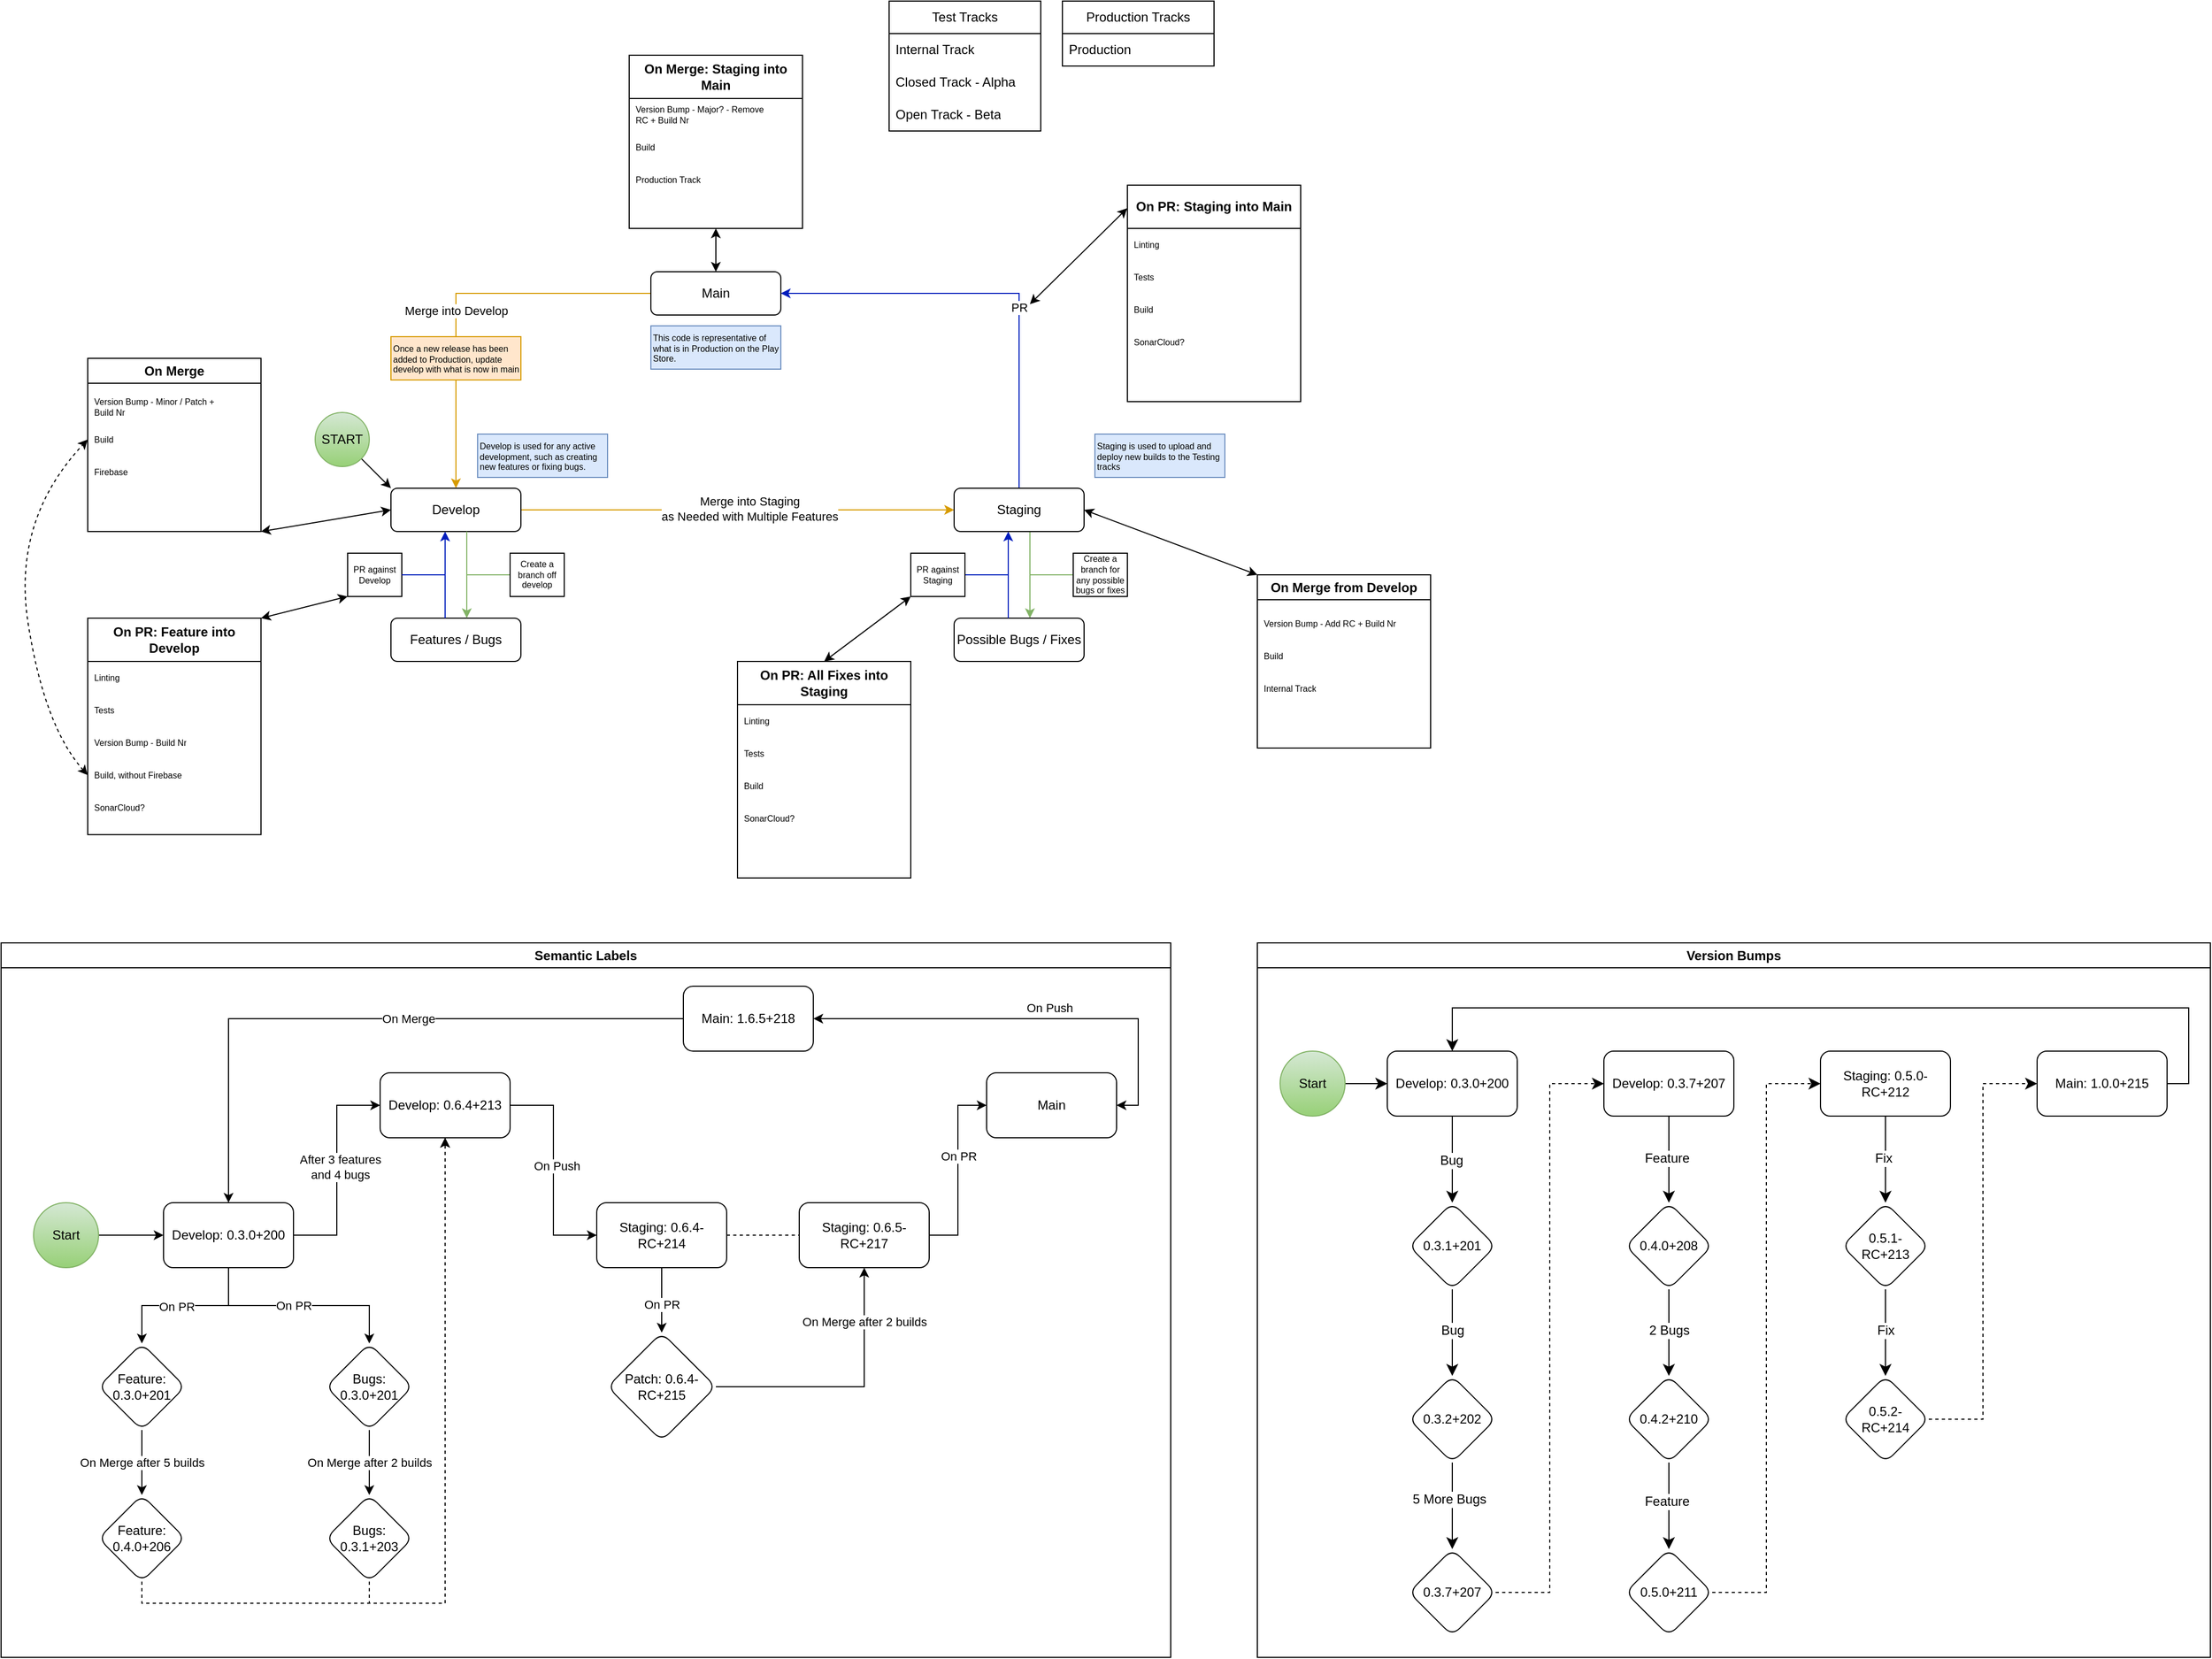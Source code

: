 <mxfile version="26.1.1">
  <diagram id="prtHgNgQTEPvFCAcTncT" name="Page-1">
    <mxGraphModel dx="2607" dy="2664" grid="1" gridSize="10" guides="1" tooltips="1" connect="1" arrows="1" fold="1" page="1" pageScale="1" pageWidth="827" pageHeight="1169" math="0" shadow="0">
      <root>
        <mxCell id="0" />
        <mxCell id="1" parent="0" />
        <mxCell id="EsK8FO15ryKcE3pmCF22-37" style="edgeStyle=orthogonalEdgeStyle;rounded=0;orthogonalLoop=1;jettySize=auto;html=1;entryX=0;entryY=0.5;entryDx=0;entryDy=0;fillColor=#ffe6cc;strokeColor=#d79b00;exitX=1;exitY=0.5;exitDx=0;exitDy=0;" parent="1" source="EsK8FO15ryKcE3pmCF22-21" target="EsK8FO15ryKcE3pmCF22-24" edge="1">
          <mxGeometry relative="1" as="geometry">
            <mxPoint x="510" y="410" as="sourcePoint" />
          </mxGeometry>
        </mxCell>
        <mxCell id="EsK8FO15ryKcE3pmCF22-66" value="Merge into Staging&lt;div&gt;as Needed with Multiple Features&lt;/div&gt;" style="edgeLabel;html=1;align=center;verticalAlign=middle;resizable=0;points=[];" parent="EsK8FO15ryKcE3pmCF22-37" vertex="1" connectable="0">
          <mxGeometry x="0.056" y="1" relative="1" as="geometry">
            <mxPoint as="offset" />
          </mxGeometry>
        </mxCell>
        <mxCell id="EsK8FO15ryKcE3pmCF22-41" style="edgeStyle=orthogonalEdgeStyle;rounded=0;orthogonalLoop=1;jettySize=auto;html=1;fillColor=#0050ef;strokeColor=#001DBC;entryX=1;entryY=0.5;entryDx=0;entryDy=0;exitX=0.5;exitY=0;exitDx=0;exitDy=0;" parent="1" source="EsK8FO15ryKcE3pmCF22-24" target="EsK8FO15ryKcE3pmCF22-38" edge="1">
          <mxGeometry relative="1" as="geometry">
            <mxPoint x="700" y="220" as="targetPoint" />
            <mxPoint x="610" y="570" as="sourcePoint" />
          </mxGeometry>
        </mxCell>
        <mxCell id="EsK8FO15ryKcE3pmCF22-67" value="PR" style="edgeLabel;html=1;align=center;verticalAlign=middle;resizable=0;points=[];" parent="EsK8FO15ryKcE3pmCF22-41" vertex="1" connectable="0">
          <mxGeometry x="-0.208" y="1" relative="1" as="geometry">
            <mxPoint x="1" y="-9" as="offset" />
          </mxGeometry>
        </mxCell>
        <mxCell id="EsK8FO15ryKcE3pmCF22-42" style="edgeStyle=orthogonalEdgeStyle;rounded=0;orthogonalLoop=1;jettySize=auto;html=1;entryX=0.5;entryY=0;entryDx=0;entryDy=0;fillColor=#ffe6cc;strokeColor=#d79b00;exitX=0;exitY=0.5;exitDx=0;exitDy=0;" parent="1" source="EsK8FO15ryKcE3pmCF22-38" target="EsK8FO15ryKcE3pmCF22-21" edge="1">
          <mxGeometry relative="1" as="geometry">
            <mxPoint x="420" y="220" as="targetPoint" />
            <Array as="points">
              <mxPoint x="420" y="220" />
            </Array>
            <mxPoint x="550" y="230" as="sourcePoint" />
          </mxGeometry>
        </mxCell>
        <mxCell id="EsK8FO15ryKcE3pmCF22-68" value="Merge into Develop" style="edgeLabel;html=1;align=center;verticalAlign=middle;resizable=0;points=[];" parent="EsK8FO15ryKcE3pmCF22-42" vertex="1" connectable="0">
          <mxGeometry x="0.276" y="-2" relative="1" as="geometry">
            <mxPoint x="2" y="-34" as="offset" />
          </mxGeometry>
        </mxCell>
        <object label="Once a new release has been added to Production, update develop with what is now in main" id="EsK8FO15ryKcE3pmCF22-72">
          <mxCell style="text;html=1;align=left;verticalAlign=top;whiteSpace=wrap;rounded=0;fillColor=#ffe6cc;strokeColor=#d79b00;fontSize=8;metaEdit=1;" parent="1" vertex="1">
            <mxGeometry x="360" y="260" width="120" height="40" as="geometry" />
          </mxCell>
        </object>
        <mxCell id="EsK8FO15ryKcE3pmCF22-73" value="Staging is used to upload and deploy new builds to the Testing tracks" style="text;html=1;align=left;verticalAlign=top;whiteSpace=wrap;rounded=0;fontSize=8;fillColor=#dae8fc;strokeColor=#6c8ebf;" parent="1" vertex="1">
          <mxGeometry x="1010" y="350" width="120" height="40" as="geometry" />
        </mxCell>
        <object label="Develop is used for any active development, such as creating new features or fixing bugs." id="EsK8FO15ryKcE3pmCF22-74">
          <mxCell style="text;html=1;align=left;verticalAlign=top;whiteSpace=wrap;rounded=0;fillColor=#dae8fc;strokeColor=#6c8ebf;fontSize=8;metaEdit=1;" parent="1" vertex="1">
            <mxGeometry x="440" y="350" width="120" height="40" as="geometry" />
          </mxCell>
        </object>
        <mxCell id="JWAQEmHxJwl-mEr6tWKa-1" value="On Merge: Staging into Main" style="swimlane;whiteSpace=wrap;html=1;startSize=40;" parent="1" vertex="1">
          <mxGeometry x="580" width="160" height="160" as="geometry" />
        </mxCell>
        <mxCell id="QbTUfAHfLigSghjIeHCX-56" value="Build" style="text;strokeColor=none;fillColor=none;align=left;verticalAlign=middle;spacingLeft=4;spacingRight=4;overflow=hidden;points=[[0,0.5],[1,0.5]];portConstraint=eastwest;rotatable=0;whiteSpace=wrap;html=1;fontSize=8;" vertex="1" parent="JWAQEmHxJwl-mEr6tWKa-1">
          <mxGeometry y="70" width="140" height="30" as="geometry" />
        </mxCell>
        <mxCell id="QbTUfAHfLigSghjIeHCX-57" value="Production Track" style="text;strokeColor=none;fillColor=none;align=left;verticalAlign=middle;spacingLeft=4;spacingRight=4;overflow=hidden;points=[[0,0.5],[1,0.5]];portConstraint=eastwest;rotatable=0;whiteSpace=wrap;html=1;fontSize=8;" vertex="1" parent="JWAQEmHxJwl-mEr6tWKa-1">
          <mxGeometry y="100" width="140" height="30" as="geometry" />
        </mxCell>
        <mxCell id="QbTUfAHfLigSghjIeHCX-58" value="Version Bump - Major? - Remove RC + Build Nr" style="text;strokeColor=none;fillColor=none;align=left;verticalAlign=middle;spacingLeft=4;spacingRight=4;overflow=hidden;points=[[0,0.5],[1,0.5]];portConstraint=eastwest;rotatable=0;whiteSpace=wrap;html=1;fontSize=8;" vertex="1" parent="JWAQEmHxJwl-mEr6tWKa-1">
          <mxGeometry y="40" width="140" height="30" as="geometry" />
        </mxCell>
        <mxCell id="JWAQEmHxJwl-mEr6tWKa-2" value="" style="endArrow=classic;startArrow=classic;html=1;rounded=0;entryX=0.5;entryY=1;entryDx=0;entryDy=0;exitX=0.5;exitY=0;exitDx=0;exitDy=0;" parent="1" source="EsK8FO15ryKcE3pmCF22-38" target="JWAQEmHxJwl-mEr6tWKa-1" edge="1">
          <mxGeometry width="50" height="50" relative="1" as="geometry">
            <mxPoint x="830" y="245" as="sourcePoint" />
            <mxPoint x="880" y="195" as="targetPoint" />
          </mxGeometry>
        </mxCell>
        <mxCell id="JWAQEmHxJwl-mEr6tWKa-3" value="On PR: Feature into Develop" style="swimlane;whiteSpace=wrap;html=1;startSize=40;" parent="1" vertex="1">
          <mxGeometry x="80" y="520" width="160" height="200" as="geometry">
            <mxRectangle x="-90" y="480" width="190" height="30" as="alternateBounds" />
          </mxGeometry>
        </mxCell>
        <mxCell id="JWAQEmHxJwl-mEr6tWKa-21" value="Linting" style="text;strokeColor=none;fillColor=none;align=left;verticalAlign=middle;spacingLeft=4;spacingRight=4;overflow=hidden;points=[[0,0.5],[1,0.5]];portConstraint=eastwest;rotatable=0;whiteSpace=wrap;html=1;fontSize=8;" parent="JWAQEmHxJwl-mEr6tWKa-3" vertex="1">
          <mxGeometry y="40" width="140" height="30" as="geometry" />
        </mxCell>
        <mxCell id="JWAQEmHxJwl-mEr6tWKa-22" value="Tests" style="text;strokeColor=none;fillColor=none;align=left;verticalAlign=middle;spacingLeft=4;spacingRight=4;overflow=hidden;points=[[0,0.5],[1,0.5]];portConstraint=eastwest;rotatable=0;whiteSpace=wrap;html=1;fontSize=8;" parent="JWAQEmHxJwl-mEr6tWKa-3" vertex="1">
          <mxGeometry y="70" width="140" height="30" as="geometry" />
        </mxCell>
        <mxCell id="JWAQEmHxJwl-mEr6tWKa-23" value="Build, without Firebase" style="text;strokeColor=none;fillColor=none;align=left;verticalAlign=middle;spacingLeft=4;spacingRight=4;overflow=hidden;points=[[0,0.5],[1,0.5]];portConstraint=eastwest;rotatable=0;whiteSpace=wrap;html=1;fontSize=8;" parent="JWAQEmHxJwl-mEr6tWKa-3" vertex="1">
          <mxGeometry y="130" width="140" height="30" as="geometry" />
        </mxCell>
        <mxCell id="JWAQEmHxJwl-mEr6tWKa-24" value="SonarCloud?" style="text;strokeColor=none;fillColor=none;align=left;verticalAlign=middle;spacingLeft=4;spacingRight=4;overflow=hidden;points=[[0,0.5],[1,0.5]];portConstraint=eastwest;rotatable=0;whiteSpace=wrap;html=1;fontSize=8;" parent="JWAQEmHxJwl-mEr6tWKa-3" vertex="1">
          <mxGeometry y="160" width="140" height="30" as="geometry" />
        </mxCell>
        <mxCell id="JWAQEmHxJwl-mEr6tWKa-83" value="Version Bump - Build Nr" style="text;strokeColor=none;fillColor=none;align=left;verticalAlign=middle;spacingLeft=4;spacingRight=4;overflow=hidden;points=[[0,0.5],[1,0.5]];portConstraint=eastwest;rotatable=0;whiteSpace=wrap;html=1;fontSize=8;" parent="JWAQEmHxJwl-mEr6tWKa-3" vertex="1">
          <mxGeometry y="100" width="140" height="30" as="geometry" />
        </mxCell>
        <mxCell id="JWAQEmHxJwl-mEr6tWKa-5" value="" style="endArrow=classic;startArrow=classic;html=1;rounded=0;entryX=0;entryY=1;entryDx=0;entryDy=0;exitX=1;exitY=0;exitDx=0;exitDy=0;" parent="1" source="JWAQEmHxJwl-mEr6tWKa-3" target="EsK8FO15ryKcE3pmCF22-60" edge="1">
          <mxGeometry width="50" height="50" relative="1" as="geometry">
            <mxPoint x="300" y="540" as="sourcePoint" />
            <mxPoint x="300" y="530" as="targetPoint" />
          </mxGeometry>
        </mxCell>
        <mxCell id="JWAQEmHxJwl-mEr6tWKa-6" value="On PR: All Fixes into Staging" style="swimlane;whiteSpace=wrap;html=1;startSize=40;" parent="1" vertex="1">
          <mxGeometry x="680" y="560" width="160" height="200" as="geometry" />
        </mxCell>
        <mxCell id="JWAQEmHxJwl-mEr6tWKa-36" value="Linting" style="text;strokeColor=none;fillColor=none;align=left;verticalAlign=middle;spacingLeft=4;spacingRight=4;overflow=hidden;points=[[0,0.5],[1,0.5]];portConstraint=eastwest;rotatable=0;whiteSpace=wrap;html=1;fontSize=8;" parent="JWAQEmHxJwl-mEr6tWKa-6" vertex="1">
          <mxGeometry y="40" width="140" height="30" as="geometry" />
        </mxCell>
        <mxCell id="JWAQEmHxJwl-mEr6tWKa-37" value="Tests" style="text;strokeColor=none;fillColor=none;align=left;verticalAlign=middle;spacingLeft=4;spacingRight=4;overflow=hidden;points=[[0,0.5],[1,0.5]];portConstraint=eastwest;rotatable=0;whiteSpace=wrap;html=1;fontSize=8;" parent="JWAQEmHxJwl-mEr6tWKa-6" vertex="1">
          <mxGeometry y="70" width="140" height="30" as="geometry" />
        </mxCell>
        <mxCell id="JWAQEmHxJwl-mEr6tWKa-38" value="Build" style="text;strokeColor=none;fillColor=none;align=left;verticalAlign=middle;spacingLeft=4;spacingRight=4;overflow=hidden;points=[[0,0.5],[1,0.5]];portConstraint=eastwest;rotatable=0;whiteSpace=wrap;html=1;fontSize=8;" parent="JWAQEmHxJwl-mEr6tWKa-6" vertex="1">
          <mxGeometry y="100" width="140" height="30" as="geometry" />
        </mxCell>
        <mxCell id="JWAQEmHxJwl-mEr6tWKa-39" value="SonarCloud?" style="text;strokeColor=none;fillColor=none;align=left;verticalAlign=middle;spacingLeft=4;spacingRight=4;overflow=hidden;points=[[0,0.5],[1,0.5]];portConstraint=eastwest;rotatable=0;whiteSpace=wrap;html=1;fontSize=8;" parent="JWAQEmHxJwl-mEr6tWKa-6" vertex="1">
          <mxGeometry y="130" width="140" height="30" as="geometry" />
        </mxCell>
        <mxCell id="JWAQEmHxJwl-mEr6tWKa-7" value="" style="endArrow=classic;startArrow=classic;html=1;rounded=0;exitX=0.5;exitY=0;exitDx=0;exitDy=0;entryX=0;entryY=1;entryDx=0;entryDy=0;" parent="1" source="JWAQEmHxJwl-mEr6tWKa-6" target="EsK8FO15ryKcE3pmCF22-62" edge="1">
          <mxGeometry width="50" height="50" relative="1" as="geometry">
            <mxPoint x="760" y="530" as="sourcePoint" />
            <mxPoint x="790" y="520" as="targetPoint" />
          </mxGeometry>
        </mxCell>
        <mxCell id="JWAQEmHxJwl-mEr6tWKa-15" value="On Merge" style="swimlane;whiteSpace=wrap;html=1;" parent="1" vertex="1">
          <mxGeometry x="80" y="280" width="160" height="160" as="geometry" />
        </mxCell>
        <mxCell id="JWAQEmHxJwl-mEr6tWKa-27" value="Build" style="text;strokeColor=none;fillColor=none;align=left;verticalAlign=middle;spacingLeft=4;spacingRight=4;overflow=hidden;points=[[0,0.5],[1,0.5]];portConstraint=eastwest;rotatable=0;whiteSpace=wrap;html=1;fontSize=8;" parent="JWAQEmHxJwl-mEr6tWKa-15" vertex="1">
          <mxGeometry y="60" width="140" height="30" as="geometry" />
        </mxCell>
        <mxCell id="JWAQEmHxJwl-mEr6tWKa-28" value="Firebase" style="text;strokeColor=none;fillColor=none;align=left;verticalAlign=middle;spacingLeft=4;spacingRight=4;overflow=hidden;points=[[0,0.5],[1,0.5]];portConstraint=eastwest;rotatable=0;whiteSpace=wrap;html=1;fontSize=8;" parent="JWAQEmHxJwl-mEr6tWKa-15" vertex="1">
          <mxGeometry y="90" width="140" height="30" as="geometry" />
        </mxCell>
        <mxCell id="JWAQEmHxJwl-mEr6tWKa-84" value="Version Bump - Minor / Patch + Build Nr" style="text;strokeColor=none;fillColor=none;align=left;verticalAlign=middle;spacingLeft=4;spacingRight=4;overflow=hidden;points=[[0,0.5],[1,0.5]];portConstraint=eastwest;rotatable=0;whiteSpace=wrap;html=1;fontSize=8;" parent="JWAQEmHxJwl-mEr6tWKa-15" vertex="1">
          <mxGeometry y="30" width="140" height="30" as="geometry" />
        </mxCell>
        <mxCell id="JWAQEmHxJwl-mEr6tWKa-16" value="" style="endArrow=classic;startArrow=classic;html=1;rounded=0;entryX=1;entryY=1;entryDx=0;entryDy=0;exitX=0;exitY=0.5;exitDx=0;exitDy=0;" parent="1" source="EsK8FO15ryKcE3pmCF22-21" target="JWAQEmHxJwl-mEr6tWKa-15" edge="1">
          <mxGeometry width="50" height="50" relative="1" as="geometry">
            <mxPoint x="100" y="440" as="sourcePoint" />
            <mxPoint x="360" y="435" as="targetPoint" />
          </mxGeometry>
        </mxCell>
        <mxCell id="JWAQEmHxJwl-mEr6tWKa-30" value="" style="rounded=0;orthogonalLoop=1;jettySize=auto;html=1;entryX=0;entryY=0;entryDx=0;entryDy=0;exitX=1;exitY=1;exitDx=0;exitDy=0;" parent="1" source="JWAQEmHxJwl-mEr6tWKa-29" target="EsK8FO15ryKcE3pmCF22-21" edge="1">
          <mxGeometry relative="1" as="geometry" />
        </mxCell>
        <mxCell id="JWAQEmHxJwl-mEr6tWKa-29" value="START" style="ellipse;whiteSpace=wrap;html=1;aspect=fixed;fillColor=#d5e8d4;strokeColor=#82b366;gradientColor=#97d077;" parent="1" vertex="1">
          <mxGeometry x="290" y="330" width="50" height="50" as="geometry" />
        </mxCell>
        <mxCell id="JWAQEmHxJwl-mEr6tWKa-32" value="" style="group" parent="1" vertex="1" connectable="0">
          <mxGeometry x="600" y="200" width="120" height="90" as="geometry" />
        </mxCell>
        <mxCell id="EsK8FO15ryKcE3pmCF22-38" value="Main" style="rounded=1;whiteSpace=wrap;html=1;" parent="JWAQEmHxJwl-mEr6tWKa-32" vertex="1">
          <mxGeometry width="120" height="40" as="geometry" />
        </mxCell>
        <mxCell id="EsK8FO15ryKcE3pmCF22-70" value="This code is representative of what is in Production on the Play Store." style="text;html=1;align=left;verticalAlign=top;whiteSpace=wrap;rounded=0;fontSize=8;fillColor=#dae8fc;strokeColor=#6c8ebf;" parent="JWAQEmHxJwl-mEr6tWKa-32" vertex="1">
          <mxGeometry y="50" width="120" height="40" as="geometry" />
        </mxCell>
        <mxCell id="JWAQEmHxJwl-mEr6tWKa-33" value="" style="group" parent="1" vertex="1" connectable="0">
          <mxGeometry x="840" y="400" width="200" height="160" as="geometry" />
        </mxCell>
        <mxCell id="EsK8FO15ryKcE3pmCF22-48" style="edgeStyle=orthogonalEdgeStyle;rounded=0;orthogonalLoop=1;jettySize=auto;html=1;entryX=0.5;entryY=0;entryDx=0;entryDy=0;fillColor=#d5e8d4;strokeColor=#82b366;" parent="JWAQEmHxJwl-mEr6tWKa-33" edge="1">
          <mxGeometry relative="1" as="geometry">
            <mxPoint x="110" y="40" as="sourcePoint" />
            <mxPoint x="110" y="120" as="targetPoint" />
          </mxGeometry>
        </mxCell>
        <mxCell id="EsK8FO15ryKcE3pmCF22-64" style="edgeStyle=orthogonalEdgeStyle;rounded=0;orthogonalLoop=1;jettySize=auto;html=1;entryX=0;entryY=0.5;entryDx=0;entryDy=0;endArrow=none;startFill=0;fillColor=#d5e8d4;strokeColor=#82b366;" parent="JWAQEmHxJwl-mEr6tWKa-33" source="EsK8FO15ryKcE3pmCF22-24" target="EsK8FO15ryKcE3pmCF22-63" edge="1">
          <mxGeometry relative="1" as="geometry">
            <Array as="points">
              <mxPoint x="110" y="80" />
            </Array>
          </mxGeometry>
        </mxCell>
        <mxCell id="EsK8FO15ryKcE3pmCF22-24" value="Staging" style="rounded=1;whiteSpace=wrap;html=1;collapsible=0;" parent="JWAQEmHxJwl-mEr6tWKa-33" vertex="1">
          <mxGeometry x="40" width="120" height="40" as="geometry">
            <mxRectangle x="560" y="320" width="80" height="30" as="alternateBounds" />
          </mxGeometry>
        </mxCell>
        <mxCell id="EsK8FO15ryKcE3pmCF22-65" style="edgeStyle=orthogonalEdgeStyle;rounded=0;orthogonalLoop=1;jettySize=auto;html=1;entryX=1;entryY=0.5;entryDx=0;entryDy=0;endArrow=none;startFill=0;fillColor=#0050ef;strokeColor=#001DBC;" parent="JWAQEmHxJwl-mEr6tWKa-33" source="EsK8FO15ryKcE3pmCF22-45" target="EsK8FO15ryKcE3pmCF22-62" edge="1">
          <mxGeometry relative="1" as="geometry">
            <Array as="points">
              <mxPoint x="90" y="80" />
            </Array>
          </mxGeometry>
        </mxCell>
        <mxCell id="EsK8FO15ryKcE3pmCF22-45" value="Possible Bugs / Fixes" style="rounded=1;whiteSpace=wrap;html=1;" parent="JWAQEmHxJwl-mEr6tWKa-33" vertex="1">
          <mxGeometry x="40" y="120" width="120" height="40" as="geometry" />
        </mxCell>
        <mxCell id="EsK8FO15ryKcE3pmCF22-49" style="edgeStyle=orthogonalEdgeStyle;rounded=0;orthogonalLoop=1;jettySize=auto;html=1;fillColor=#0050ef;strokeColor=#001DBC;" parent="JWAQEmHxJwl-mEr6tWKa-33" source="EsK8FO15ryKcE3pmCF22-45" edge="1">
          <mxGeometry relative="1" as="geometry">
            <mxPoint x="90" y="40" as="targetPoint" />
            <Array as="points">
              <mxPoint x="90" y="40" />
            </Array>
          </mxGeometry>
        </mxCell>
        <mxCell id="EsK8FO15ryKcE3pmCF22-62" value="PR against Staging" style="rounded=0;whiteSpace=wrap;html=1;fontSize=8;" parent="JWAQEmHxJwl-mEr6tWKa-33" vertex="1">
          <mxGeometry y="60" width="50" height="40" as="geometry" />
        </mxCell>
        <mxCell id="EsK8FO15ryKcE3pmCF22-63" value="Create a branch for any possible bugs or fixes" style="rounded=0;whiteSpace=wrap;html=1;fontSize=8;" parent="JWAQEmHxJwl-mEr6tWKa-33" vertex="1">
          <mxGeometry x="150" y="60" width="50" height="40" as="geometry" />
        </mxCell>
        <mxCell id="JWAQEmHxJwl-mEr6tWKa-34" value="" style="group" parent="1" vertex="1" connectable="0">
          <mxGeometry x="320" y="400" width="200" height="160" as="geometry" />
        </mxCell>
        <mxCell id="EsK8FO15ryKcE3pmCF22-21" value="Develop" style="rounded=1;whiteSpace=wrap;html=1;" parent="JWAQEmHxJwl-mEr6tWKa-34" vertex="1">
          <mxGeometry x="40" width="120" height="40" as="geometry" />
        </mxCell>
        <mxCell id="EsK8FO15ryKcE3pmCF22-22" value="Features / Bugs" style="rounded=1;whiteSpace=wrap;html=1;" parent="JWAQEmHxJwl-mEr6tWKa-34" vertex="1">
          <mxGeometry x="40" y="120" width="120" height="40" as="geometry" />
        </mxCell>
        <mxCell id="EsK8FO15ryKcE3pmCF22-26" value="" style="endArrow=classic;html=1;rounded=0;entryX=0.25;entryY=0;entryDx=0;entryDy=0;fillColor=#d5e8d4;strokeColor=#82b366;" parent="JWAQEmHxJwl-mEr6tWKa-34" edge="1">
          <mxGeometry width="50" height="50" relative="1" as="geometry">
            <mxPoint x="110" y="40" as="sourcePoint" />
            <mxPoint x="110" y="120" as="targetPoint" />
          </mxGeometry>
        </mxCell>
        <mxCell id="EsK8FO15ryKcE3pmCF22-27" value="" style="endArrow=classic;html=1;rounded=0;entryX=0.75;entryY=1;entryDx=0;entryDy=0;fillColor=#0050ef;strokeColor=#001DBC;" parent="JWAQEmHxJwl-mEr6tWKa-34" edge="1">
          <mxGeometry width="50" height="50" relative="1" as="geometry">
            <mxPoint x="90" y="120" as="sourcePoint" />
            <mxPoint x="90" y="40" as="targetPoint" />
          </mxGeometry>
        </mxCell>
        <mxCell id="EsK8FO15ryKcE3pmCF22-57" style="edgeStyle=orthogonalEdgeStyle;rounded=0;orthogonalLoop=1;jettySize=auto;html=1;entryX=0;entryY=0.5;entryDx=0;entryDy=0;entryPerimeter=0;endArrow=none;startFill=0;fillColor=#d5e8d4;strokeColor=#82b366;" parent="JWAQEmHxJwl-mEr6tWKa-34" source="EsK8FO15ryKcE3pmCF22-21" edge="1">
          <mxGeometry relative="1" as="geometry">
            <mxPoint x="160" y="80" as="targetPoint" />
            <Array as="points">
              <mxPoint x="110" y="80" />
            </Array>
          </mxGeometry>
        </mxCell>
        <mxCell id="EsK8FO15ryKcE3pmCF22-60" value="PR against Develop" style="rounded=0;whiteSpace=wrap;html=1;fontSize=8;" parent="JWAQEmHxJwl-mEr6tWKa-34" vertex="1">
          <mxGeometry y="60" width="50" height="40" as="geometry" />
        </mxCell>
        <mxCell id="EsK8FO15ryKcE3pmCF22-61" value="Create a branch off develop" style="rounded=0;whiteSpace=wrap;html=1;fontSize=8;" parent="JWAQEmHxJwl-mEr6tWKa-34" vertex="1">
          <mxGeometry x="150" y="60" width="50" height="40" as="geometry" />
        </mxCell>
        <mxCell id="EsK8FO15ryKcE3pmCF22-56" style="edgeStyle=orthogonalEdgeStyle;rounded=0;orthogonalLoop=1;jettySize=auto;html=1;entryDx=0;entryDy=0;endArrow=none;startFill=0;fillColor=#0050ef;strokeColor=#001DBC;" parent="JWAQEmHxJwl-mEr6tWKa-34" source="EsK8FO15ryKcE3pmCF22-22" target="EsK8FO15ryKcE3pmCF22-60" edge="1">
          <mxGeometry relative="1" as="geometry">
            <mxPoint x="40" y="80" as="targetPoint" />
            <Array as="points">
              <mxPoint x="90" y="80" />
              <mxPoint y="80" />
            </Array>
          </mxGeometry>
        </mxCell>
        <mxCell id="JWAQEmHxJwl-mEr6tWKa-43" value="" style="curved=1;endArrow=classic;html=1;rounded=0;exitX=0;exitY=0.5;exitDx=0;exitDy=0;entryX=0;entryY=0.5;entryDx=0;entryDy=0;dashed=1;startArrow=classic;startFill=1;endFill=1;" parent="1" source="JWAQEmHxJwl-mEr6tWKa-23" target="JWAQEmHxJwl-mEr6tWKa-27" edge="1">
          <mxGeometry width="50" height="50" relative="1" as="geometry">
            <mxPoint y="600" as="sourcePoint" />
            <mxPoint x="50" y="550" as="targetPoint" />
            <Array as="points">
              <mxPoint x="40" y="620" />
              <mxPoint x="10" y="430" />
            </Array>
          </mxGeometry>
        </mxCell>
        <mxCell id="JWAQEmHxJwl-mEr6tWKa-52" value="On PR: Staging into Main" style="swimlane;whiteSpace=wrap;html=1;startSize=40;" parent="1" vertex="1">
          <mxGeometry x="1040" y="120" width="160" height="200" as="geometry" />
        </mxCell>
        <mxCell id="JWAQEmHxJwl-mEr6tWKa-53" value="Linting" style="text;strokeColor=none;fillColor=none;align=left;verticalAlign=middle;spacingLeft=4;spacingRight=4;overflow=hidden;points=[[0,0.5],[1,0.5]];portConstraint=eastwest;rotatable=0;whiteSpace=wrap;html=1;fontSize=8;" parent="JWAQEmHxJwl-mEr6tWKa-52" vertex="1">
          <mxGeometry y="40" width="140" height="30" as="geometry" />
        </mxCell>
        <mxCell id="JWAQEmHxJwl-mEr6tWKa-54" value="Tests" style="text;strokeColor=none;fillColor=none;align=left;verticalAlign=middle;spacingLeft=4;spacingRight=4;overflow=hidden;points=[[0,0.5],[1,0.5]];portConstraint=eastwest;rotatable=0;whiteSpace=wrap;html=1;fontSize=8;" parent="JWAQEmHxJwl-mEr6tWKa-52" vertex="1">
          <mxGeometry y="70" width="140" height="30" as="geometry" />
        </mxCell>
        <mxCell id="JWAQEmHxJwl-mEr6tWKa-55" value="Build" style="text;strokeColor=none;fillColor=none;align=left;verticalAlign=middle;spacingLeft=4;spacingRight=4;overflow=hidden;points=[[0,0.5],[1,0.5]];portConstraint=eastwest;rotatable=0;whiteSpace=wrap;html=1;fontSize=8;" parent="JWAQEmHxJwl-mEr6tWKa-52" vertex="1">
          <mxGeometry y="100" width="140" height="30" as="geometry" />
        </mxCell>
        <mxCell id="JWAQEmHxJwl-mEr6tWKa-56" value="SonarCloud?" style="text;strokeColor=none;fillColor=none;align=left;verticalAlign=middle;spacingLeft=4;spacingRight=4;overflow=hidden;points=[[0,0.5],[1,0.5]];portConstraint=eastwest;rotatable=0;whiteSpace=wrap;html=1;fontSize=8;" parent="JWAQEmHxJwl-mEr6tWKa-52" vertex="1">
          <mxGeometry y="130" width="140" height="30" as="geometry" />
        </mxCell>
        <mxCell id="JWAQEmHxJwl-mEr6tWKa-58" value="" style="endArrow=classic;startArrow=classic;html=1;rounded=0;exitX=-0.001;exitY=0.107;exitDx=0;exitDy=0;exitPerimeter=0;" parent="1" source="JWAQEmHxJwl-mEr6tWKa-52" edge="1">
          <mxGeometry width="50" height="50" relative="1" as="geometry">
            <mxPoint x="1060" y="80" as="sourcePoint" />
            <mxPoint x="950" y="230" as="targetPoint" />
          </mxGeometry>
        </mxCell>
        <mxCell id="JWAQEmHxJwl-mEr6tWKa-59" value="On Merge from Develop" style="swimlane;whiteSpace=wrap;html=1;" parent="1" vertex="1">
          <mxGeometry x="1160" y="480" width="160" height="160" as="geometry" />
        </mxCell>
        <mxCell id="JWAQEmHxJwl-mEr6tWKa-60" value="Build" style="text;strokeColor=none;fillColor=none;align=left;verticalAlign=middle;spacingLeft=4;spacingRight=4;overflow=hidden;points=[[0,0.5],[1,0.5]];portConstraint=eastwest;rotatable=0;whiteSpace=wrap;html=1;fontSize=8;" parent="JWAQEmHxJwl-mEr6tWKa-59" vertex="1">
          <mxGeometry y="60" width="140" height="30" as="geometry" />
        </mxCell>
        <mxCell id="JWAQEmHxJwl-mEr6tWKa-61" value="Internal Track" style="text;strokeColor=none;fillColor=none;align=left;verticalAlign=middle;spacingLeft=4;spacingRight=4;overflow=hidden;points=[[0,0.5],[1,0.5]];portConstraint=eastwest;rotatable=0;whiteSpace=wrap;html=1;fontSize=8;" parent="JWAQEmHxJwl-mEr6tWKa-59" vertex="1">
          <mxGeometry y="90" width="140" height="30" as="geometry" />
        </mxCell>
        <mxCell id="JWAQEmHxJwl-mEr6tWKa-63" value="Version Bump - Add RC + Build Nr" style="text;strokeColor=none;fillColor=none;align=left;verticalAlign=middle;spacingLeft=4;spacingRight=4;overflow=hidden;points=[[0,0.5],[1,0.5]];portConstraint=eastwest;rotatable=0;whiteSpace=wrap;html=1;fontSize=8;" parent="JWAQEmHxJwl-mEr6tWKa-59" vertex="1">
          <mxGeometry y="30" width="140" height="30" as="geometry" />
        </mxCell>
        <mxCell id="JWAQEmHxJwl-mEr6tWKa-62" value="" style="endArrow=classic;startArrow=classic;html=1;rounded=0;entryX=0;entryY=0;entryDx=0;entryDy=0;exitX=1;exitY=0.5;exitDx=0;exitDy=0;" parent="1" source="EsK8FO15ryKcE3pmCF22-24" target="JWAQEmHxJwl-mEr6tWKa-59" edge="1">
          <mxGeometry width="50" height="50" relative="1" as="geometry">
            <mxPoint x="1450" y="610" as="sourcePoint" />
            <mxPoint x="1450" y="625" as="targetPoint" />
          </mxGeometry>
        </mxCell>
        <mxCell id="JWAQEmHxJwl-mEr6tWKa-69" value="" style="edgeStyle=orthogonalEdgeStyle;rounded=0;orthogonalLoop=1;jettySize=auto;html=1;exitX=0.5;exitY=1;exitDx=0;exitDy=0;" parent="1" source="JWAQEmHxJwl-mEr6tWKa-65" target="JWAQEmHxJwl-mEr6tWKa-68" edge="1">
          <mxGeometry relative="1" as="geometry" />
        </mxCell>
        <mxCell id="JWAQEmHxJwl-mEr6tWKa-78" value="On PR" style="edgeLabel;html=1;align=center;verticalAlign=middle;resizable=0;points=[];" parent="JWAQEmHxJwl-mEr6tWKa-69" vertex="1" connectable="0">
          <mxGeometry x="0.032" y="-3" relative="1" as="geometry">
            <mxPoint x="-8" y="-3" as="offset" />
          </mxGeometry>
        </mxCell>
        <mxCell id="JWAQEmHxJwl-mEr6tWKa-72" style="edgeStyle=orthogonalEdgeStyle;rounded=0;orthogonalLoop=1;jettySize=auto;html=1;exitX=0.5;exitY=1;exitDx=0;exitDy=0;entryX=0.5;entryY=0;entryDx=0;entryDy=0;" parent="1" source="JWAQEmHxJwl-mEr6tWKa-65" target="JWAQEmHxJwl-mEr6tWKa-75" edge="1">
          <mxGeometry relative="1" as="geometry">
            <mxPoint x="60" y="1120" as="targetPoint" />
            <mxPoint x="130" y="1120" as="sourcePoint" />
          </mxGeometry>
        </mxCell>
        <mxCell id="JWAQEmHxJwl-mEr6tWKa-73" value="On PR" style="edgeLabel;html=1;align=center;verticalAlign=middle;resizable=0;points=[];" parent="JWAQEmHxJwl-mEr6tWKa-72" vertex="1" connectable="0">
          <mxGeometry x="0.109" y="1" relative="1" as="geometry">
            <mxPoint as="offset" />
          </mxGeometry>
        </mxCell>
        <mxCell id="JWAQEmHxJwl-mEr6tWKa-90" style="edgeStyle=orthogonalEdgeStyle;rounded=0;orthogonalLoop=1;jettySize=auto;html=1;entryX=0;entryY=0.5;entryDx=0;entryDy=0;" parent="1" source="JWAQEmHxJwl-mEr6tWKa-65" target="JWAQEmHxJwl-mEr6tWKa-89" edge="1">
          <mxGeometry relative="1" as="geometry" />
        </mxCell>
        <mxCell id="JWAQEmHxJwl-mEr6tWKa-91" value="After 3 features&lt;div&gt;and 4 bugs&lt;/div&gt;" style="edgeLabel;html=1;align=center;verticalAlign=middle;resizable=0;points=[];" parent="JWAQEmHxJwl-mEr6tWKa-90" vertex="1" connectable="0">
          <mxGeometry x="0.033" y="-3" relative="1" as="geometry">
            <mxPoint as="offset" />
          </mxGeometry>
        </mxCell>
        <mxCell id="JWAQEmHxJwl-mEr6tWKa-65" value="Develop: 0.3.0+200" style="rounded=1;whiteSpace=wrap;html=1;" parent="1" vertex="1">
          <mxGeometry x="150" y="1060" width="120" height="60" as="geometry" />
        </mxCell>
        <mxCell id="JWAQEmHxJwl-mEr6tWKa-147" style="edgeStyle=orthogonalEdgeStyle;rounded=0;orthogonalLoop=1;jettySize=auto;html=1;entryX=0.5;entryY=1;entryDx=0;entryDy=0;exitX=0.5;exitY=1;exitDx=0;exitDy=0;dashed=1;" parent="1" source="JWAQEmHxJwl-mEr6tWKa-66" target="JWAQEmHxJwl-mEr6tWKa-89" edge="1">
          <mxGeometry relative="1" as="geometry">
            <mxPoint x="170" y="1430" as="sourcePoint" />
            <mxPoint x="410" y="1060" as="targetPoint" />
          </mxGeometry>
        </mxCell>
        <mxCell id="JWAQEmHxJwl-mEr6tWKa-66" value="Feature: 0.4.0+206" style="rhombus;whiteSpace=wrap;html=1;rounded=1;" parent="1" vertex="1">
          <mxGeometry x="90" y="1330" width="80" height="80" as="geometry" />
        </mxCell>
        <mxCell id="JWAQEmHxJwl-mEr6tWKa-80" style="edgeStyle=orthogonalEdgeStyle;rounded=0;orthogonalLoop=1;jettySize=auto;html=1;entryX=0.5;entryY=0;entryDx=0;entryDy=0;" parent="1" source="JWAQEmHxJwl-mEr6tWKa-68" target="JWAQEmHxJwl-mEr6tWKa-79" edge="1">
          <mxGeometry relative="1" as="geometry" />
        </mxCell>
        <mxCell id="JWAQEmHxJwl-mEr6tWKa-82" value="On Merge after 2 builds" style="edgeLabel;html=1;align=center;verticalAlign=middle;resizable=0;points=[];" parent="JWAQEmHxJwl-mEr6tWKa-80" vertex="1" connectable="0">
          <mxGeometry x="-0.24" y="2" relative="1" as="geometry">
            <mxPoint x="-2" y="7" as="offset" />
          </mxGeometry>
        </mxCell>
        <mxCell id="JWAQEmHxJwl-mEr6tWKa-68" value="Bugs: 0.3.0+201" style="rhombus;whiteSpace=wrap;html=1;rounded=1;" parent="1" vertex="1">
          <mxGeometry x="300" y="1190" width="80" height="80" as="geometry" />
        </mxCell>
        <mxCell id="JWAQEmHxJwl-mEr6tWKa-76" style="edgeStyle=orthogonalEdgeStyle;rounded=0;orthogonalLoop=1;jettySize=auto;html=1;entryX=0.5;entryY=0;entryDx=0;entryDy=0;exitX=0.5;exitY=1;exitDx=0;exitDy=0;" parent="1" source="JWAQEmHxJwl-mEr6tWKa-75" target="JWAQEmHxJwl-mEr6tWKa-66" edge="1">
          <mxGeometry relative="1" as="geometry" />
        </mxCell>
        <mxCell id="JWAQEmHxJwl-mEr6tWKa-77" value="On Merge after 5 builds" style="edgeLabel;html=1;align=center;verticalAlign=middle;resizable=0;points=[];" parent="JWAQEmHxJwl-mEr6tWKa-76" vertex="1" connectable="0">
          <mxGeometry x="-0.194" y="3" relative="1" as="geometry">
            <mxPoint x="-3" y="6" as="offset" />
          </mxGeometry>
        </mxCell>
        <mxCell id="JWAQEmHxJwl-mEr6tWKa-75" value="Feature: 0.3.0+201" style="rhombus;whiteSpace=wrap;html=1;rounded=1;" parent="1" vertex="1">
          <mxGeometry x="90" y="1190" width="80" height="80" as="geometry" />
        </mxCell>
        <mxCell id="JWAQEmHxJwl-mEr6tWKa-148" style="edgeStyle=orthogonalEdgeStyle;rounded=0;orthogonalLoop=1;jettySize=auto;html=1;entryX=0.5;entryY=1;entryDx=0;entryDy=0;exitX=0.5;exitY=1;exitDx=0;exitDy=0;dashed=1;" parent="1" source="JWAQEmHxJwl-mEr6tWKa-79" target="JWAQEmHxJwl-mEr6tWKa-89" edge="1">
          <mxGeometry relative="1" as="geometry" />
        </mxCell>
        <mxCell id="JWAQEmHxJwl-mEr6tWKa-79" value="Bugs: 0.3.1+203" style="rhombus;whiteSpace=wrap;html=1;rounded=1;" parent="1" vertex="1">
          <mxGeometry x="300" y="1330" width="80" height="80" as="geometry" />
        </mxCell>
        <mxCell id="JWAQEmHxJwl-mEr6tWKa-135" style="edgeStyle=orthogonalEdgeStyle;rounded=0;orthogonalLoop=1;jettySize=auto;html=1;entryX=0;entryY=0.5;entryDx=0;entryDy=0;endArrow=none;startFill=0;dashed=1;exitX=1;exitY=0.5;exitDx=0;exitDy=0;" parent="1" source="JWAQEmHxJwl-mEr6tWKa-87" target="JWAQEmHxJwl-mEr6tWKa-131" edge="1">
          <mxGeometry relative="1" as="geometry">
            <mxPoint x="800" y="1140" as="sourcePoint" />
          </mxGeometry>
        </mxCell>
        <mxCell id="JWAQEmHxJwl-mEr6tWKa-87" value="Staging: &lt;span style=&quot;background-color: transparent; color: light-dark(rgb(0, 0, 0), rgb(255, 255, 255));&quot;&gt;0.6.4-RC+214&lt;/span&gt;" style="rounded=1;whiteSpace=wrap;html=1;" parent="1" vertex="1">
          <mxGeometry x="550" y="1060" width="120" height="60" as="geometry" />
        </mxCell>
        <mxCell id="JWAQEmHxJwl-mEr6tWKa-92" style="edgeStyle=orthogonalEdgeStyle;rounded=0;orthogonalLoop=1;jettySize=auto;html=1;entryX=0;entryY=0.5;entryDx=0;entryDy=0;" parent="1" source="JWAQEmHxJwl-mEr6tWKa-89" target="JWAQEmHxJwl-mEr6tWKa-87" edge="1">
          <mxGeometry relative="1" as="geometry" />
        </mxCell>
        <mxCell id="JWAQEmHxJwl-mEr6tWKa-93" value="On Push" style="edgeLabel;html=1;align=center;verticalAlign=middle;resizable=0;points=[];" parent="JWAQEmHxJwl-mEr6tWKa-92" vertex="1" connectable="0">
          <mxGeometry x="-0.228" y="3" relative="1" as="geometry">
            <mxPoint y="19" as="offset" />
          </mxGeometry>
        </mxCell>
        <mxCell id="JWAQEmHxJwl-mEr6tWKa-89" value="Develop: 0.6.4+213" style="rounded=1;whiteSpace=wrap;html=1;" parent="1" vertex="1">
          <mxGeometry x="350" y="940" width="120" height="60" as="geometry" />
        </mxCell>
        <mxCell id="JWAQEmHxJwl-mEr6tWKa-124" value="" style="edgeStyle=orthogonalEdgeStyle;rounded=0;orthogonalLoop=1;jettySize=auto;html=1;exitX=0.5;exitY=1;exitDx=0;exitDy=0;" parent="1" source="JWAQEmHxJwl-mEr6tWKa-87" target="JWAQEmHxJwl-mEr6tWKa-128" edge="1">
          <mxGeometry relative="1" as="geometry">
            <mxPoint x="620" y="1170" as="sourcePoint" />
          </mxGeometry>
        </mxCell>
        <mxCell id="JWAQEmHxJwl-mEr6tWKa-125" value="On PR" style="edgeLabel;html=1;align=center;verticalAlign=middle;resizable=0;points=[];" parent="JWAQEmHxJwl-mEr6tWKa-124" vertex="1" connectable="0">
          <mxGeometry x="0.032" y="-3" relative="1" as="geometry">
            <mxPoint x="3" y="3" as="offset" />
          </mxGeometry>
        </mxCell>
        <mxCell id="JWAQEmHxJwl-mEr6tWKa-128" value="Patch: 0.6.4-RC+215" style="rhombus;whiteSpace=wrap;html=1;rounded=1;" parent="1" vertex="1">
          <mxGeometry x="560" y="1180" width="100" height="100" as="geometry" />
        </mxCell>
        <mxCell id="JWAQEmHxJwl-mEr6tWKa-132" style="edgeStyle=orthogonalEdgeStyle;rounded=0;orthogonalLoop=1;jettySize=auto;html=1;entryX=0.5;entryY=1;entryDx=0;entryDy=0;exitX=1;exitY=0.5;exitDx=0;exitDy=0;" parent="1" source="JWAQEmHxJwl-mEr6tWKa-128" target="JWAQEmHxJwl-mEr6tWKa-131" edge="1">
          <mxGeometry relative="1" as="geometry">
            <mxPoint x="890" y="1220" as="sourcePoint" />
          </mxGeometry>
        </mxCell>
        <mxCell id="JWAQEmHxJwl-mEr6tWKa-133" value="On Merge after 2 builds" style="edgeLabel;html=1;align=center;verticalAlign=middle;resizable=0;points=[];" parent="JWAQEmHxJwl-mEr6tWKa-132" vertex="1" connectable="0">
          <mxGeometry x="-0.166" y="-2" relative="1" as="geometry">
            <mxPoint x="34" y="-62" as="offset" />
          </mxGeometry>
        </mxCell>
        <mxCell id="JWAQEmHxJwl-mEr6tWKa-138" style="edgeStyle=orthogonalEdgeStyle;rounded=0;orthogonalLoop=1;jettySize=auto;html=1;entryX=0;entryY=0.5;entryDx=0;entryDy=0;" parent="1" source="JWAQEmHxJwl-mEr6tWKa-131" target="JWAQEmHxJwl-mEr6tWKa-137" edge="1">
          <mxGeometry relative="1" as="geometry" />
        </mxCell>
        <mxCell id="JWAQEmHxJwl-mEr6tWKa-140" value="On PR" style="edgeLabel;html=1;align=center;verticalAlign=middle;resizable=0;points=[];" parent="JWAQEmHxJwl-mEr6tWKa-138" vertex="1" connectable="0">
          <mxGeometry x="0.151" relative="1" as="geometry">
            <mxPoint as="offset" />
          </mxGeometry>
        </mxCell>
        <mxCell id="JWAQEmHxJwl-mEr6tWKa-131" value="Staging: &lt;span style=&quot;background-color: transparent; color: light-dark(rgb(0, 0, 0), rgb(255, 255, 255));&quot;&gt;0.6.5-RC+217&lt;/span&gt;" style="rounded=1;whiteSpace=wrap;html=1;" parent="1" vertex="1">
          <mxGeometry x="737" y="1060" width="120" height="60" as="geometry" />
        </mxCell>
        <mxCell id="JWAQEmHxJwl-mEr6tWKa-142" style="edgeStyle=orthogonalEdgeStyle;rounded=0;orthogonalLoop=1;jettySize=auto;html=1;entryX=1;entryY=0.5;entryDx=0;entryDy=0;startArrow=classic;startFill=1;exitX=1;exitY=0.5;exitDx=0;exitDy=0;" parent="1" source="JWAQEmHxJwl-mEr6tWKa-137" target="JWAQEmHxJwl-mEr6tWKa-141" edge="1">
          <mxGeometry relative="1" as="geometry">
            <mxPoint x="1190" y="1030" as="sourcePoint" />
          </mxGeometry>
        </mxCell>
        <mxCell id="JWAQEmHxJwl-mEr6tWKa-143" value="On Push" style="edgeLabel;html=1;align=center;verticalAlign=middle;resizable=0;points=[];" parent="JWAQEmHxJwl-mEr6tWKa-142" vertex="1" connectable="0">
          <mxGeometry x="-0.088" y="-2" relative="1" as="geometry">
            <mxPoint y="-8" as="offset" />
          </mxGeometry>
        </mxCell>
        <mxCell id="JWAQEmHxJwl-mEr6tWKa-137" value="Main" style="rounded=1;whiteSpace=wrap;html=1;" parent="1" vertex="1">
          <mxGeometry x="910" y="940" width="120" height="60" as="geometry" />
        </mxCell>
        <mxCell id="JWAQEmHxJwl-mEr6tWKa-144" style="edgeStyle=orthogonalEdgeStyle;rounded=0;orthogonalLoop=1;jettySize=auto;html=1;entryX=0.5;entryY=0;entryDx=0;entryDy=0;" parent="1" source="JWAQEmHxJwl-mEr6tWKa-141" target="JWAQEmHxJwl-mEr6tWKa-65" edge="1">
          <mxGeometry relative="1" as="geometry" />
        </mxCell>
        <mxCell id="JWAQEmHxJwl-mEr6tWKa-146" value="On Merge" style="edgeLabel;html=1;align=center;verticalAlign=middle;resizable=0;points=[];" parent="JWAQEmHxJwl-mEr6tWKa-144" vertex="1" connectable="0">
          <mxGeometry x="-0.139" relative="1" as="geometry">
            <mxPoint as="offset" />
          </mxGeometry>
        </mxCell>
        <mxCell id="JWAQEmHxJwl-mEr6tWKa-141" value="Main: 1.6.5+218" style="rounded=1;whiteSpace=wrap;html=1;" parent="1" vertex="1">
          <mxGeometry x="630" y="860" width="120" height="60" as="geometry" />
        </mxCell>
        <mxCell id="JWAQEmHxJwl-mEr6tWKa-150" style="edgeStyle=orthogonalEdgeStyle;rounded=0;orthogonalLoop=1;jettySize=auto;html=1;entryX=0;entryY=0.5;entryDx=0;entryDy=0;" parent="1" source="JWAQEmHxJwl-mEr6tWKa-149" target="JWAQEmHxJwl-mEr6tWKa-65" edge="1">
          <mxGeometry relative="1" as="geometry" />
        </mxCell>
        <mxCell id="JWAQEmHxJwl-mEr6tWKa-149" value="Start" style="ellipse;whiteSpace=wrap;html=1;aspect=fixed;fillColor=#d5e8d4;strokeColor=#82b366;gradientColor=#97d077;" parent="1" vertex="1">
          <mxGeometry x="30" y="1060" width="60" height="60" as="geometry" />
        </mxCell>
        <mxCell id="QbTUfAHfLigSghjIeHCX-6" value="" style="edgeStyle=none;curved=1;rounded=0;orthogonalLoop=1;jettySize=auto;html=1;fontSize=12;startSize=8;endSize=8;" edge="1" parent="1" source="QbTUfAHfLigSghjIeHCX-4" target="QbTUfAHfLigSghjIeHCX-5">
          <mxGeometry relative="1" as="geometry" />
        </mxCell>
        <mxCell id="QbTUfAHfLigSghjIeHCX-7" value="Bug" style="edgeLabel;html=1;align=center;verticalAlign=middle;resizable=0;points=[];fontSize=12;" vertex="1" connectable="0" parent="QbTUfAHfLigSghjIeHCX-6">
          <mxGeometry x="0.03" y="-1" relative="1" as="geometry">
            <mxPoint as="offset" />
          </mxGeometry>
        </mxCell>
        <mxCell id="QbTUfAHfLigSghjIeHCX-4" value="Develop: 0.3.0+200" style="rounded=1;whiteSpace=wrap;html=1;" vertex="1" parent="1">
          <mxGeometry x="1280" y="920" width="120" height="60" as="geometry" />
        </mxCell>
        <mxCell id="QbTUfAHfLigSghjIeHCX-9" value="" style="edgeStyle=none;curved=1;rounded=0;orthogonalLoop=1;jettySize=auto;html=1;fontSize=12;startSize=8;endSize=8;" edge="1" parent="1" source="QbTUfAHfLigSghjIeHCX-5" target="QbTUfAHfLigSghjIeHCX-8">
          <mxGeometry relative="1" as="geometry" />
        </mxCell>
        <mxCell id="QbTUfAHfLigSghjIeHCX-10" value="Bug" style="edgeLabel;html=1;align=center;verticalAlign=middle;resizable=0;points=[];fontSize=12;" vertex="1" connectable="0" parent="QbTUfAHfLigSghjIeHCX-9">
          <mxGeometry x="-0.057" relative="1" as="geometry">
            <mxPoint as="offset" />
          </mxGeometry>
        </mxCell>
        <mxCell id="QbTUfAHfLigSghjIeHCX-5" value="0.3.1+201" style="rhombus;whiteSpace=wrap;html=1;rounded=1;" vertex="1" parent="1">
          <mxGeometry x="1300" y="1060" width="80" height="80" as="geometry" />
        </mxCell>
        <mxCell id="QbTUfAHfLigSghjIeHCX-12" value="" style="edgeStyle=none;curved=1;rounded=0;orthogonalLoop=1;jettySize=auto;html=1;fontSize=12;startSize=8;endSize=8;" edge="1" parent="1" source="QbTUfAHfLigSghjIeHCX-8" target="QbTUfAHfLigSghjIeHCX-11">
          <mxGeometry relative="1" as="geometry" />
        </mxCell>
        <mxCell id="QbTUfAHfLigSghjIeHCX-14" value="5 More Bugs" style="edgeLabel;html=1;align=center;verticalAlign=middle;resizable=0;points=[];fontSize=12;" vertex="1" connectable="0" parent="QbTUfAHfLigSghjIeHCX-12">
          <mxGeometry x="-0.165" y="-3" relative="1" as="geometry">
            <mxPoint as="offset" />
          </mxGeometry>
        </mxCell>
        <mxCell id="QbTUfAHfLigSghjIeHCX-8" value="0.3.2+202" style="rhombus;whiteSpace=wrap;html=1;rounded=1;" vertex="1" parent="1">
          <mxGeometry x="1300" y="1220" width="80" height="80" as="geometry" />
        </mxCell>
        <mxCell id="QbTUfAHfLigSghjIeHCX-16" style="edgeStyle=orthogonalEdgeStyle;rounded=0;orthogonalLoop=1;jettySize=auto;html=1;entryX=0;entryY=0.5;entryDx=0;entryDy=0;fontSize=12;startSize=8;endSize=8;dashed=1;" edge="1" parent="1" source="QbTUfAHfLigSghjIeHCX-11" target="QbTUfAHfLigSghjIeHCX-15">
          <mxGeometry relative="1" as="geometry" />
        </mxCell>
        <mxCell id="QbTUfAHfLigSghjIeHCX-11" value="0.3.7+207" style="rhombus;whiteSpace=wrap;html=1;rounded=1;" vertex="1" parent="1">
          <mxGeometry x="1300" y="1380" width="80" height="80" as="geometry" />
        </mxCell>
        <mxCell id="QbTUfAHfLigSghjIeHCX-27" style="edgeStyle=none;curved=1;rounded=0;orthogonalLoop=1;jettySize=auto;html=1;fontSize=12;startSize=8;endSize=8;" edge="1" parent="1" source="QbTUfAHfLigSghjIeHCX-15" target="QbTUfAHfLigSghjIeHCX-21">
          <mxGeometry relative="1" as="geometry" />
        </mxCell>
        <mxCell id="QbTUfAHfLigSghjIeHCX-28" value="Feature" style="edgeLabel;html=1;align=center;verticalAlign=middle;resizable=0;points=[];fontSize=12;" vertex="1" connectable="0" parent="QbTUfAHfLigSghjIeHCX-27">
          <mxGeometry x="-0.035" y="-2" relative="1" as="geometry">
            <mxPoint as="offset" />
          </mxGeometry>
        </mxCell>
        <mxCell id="QbTUfAHfLigSghjIeHCX-15" value="Develop: 0.3.7+207" style="rounded=1;whiteSpace=wrap;html=1;" vertex="1" parent="1">
          <mxGeometry x="1480" y="920" width="120" height="60" as="geometry" />
        </mxCell>
        <mxCell id="QbTUfAHfLigSghjIeHCX-19" value="" style="edgeStyle=none;curved=1;rounded=0;orthogonalLoop=1;jettySize=auto;html=1;fontSize=12;startSize=8;endSize=8;" edge="1" parent="1" source="QbTUfAHfLigSghjIeHCX-21" target="QbTUfAHfLigSghjIeHCX-24">
          <mxGeometry relative="1" as="geometry" />
        </mxCell>
        <mxCell id="QbTUfAHfLigSghjIeHCX-20" value="2 Bugs" style="edgeLabel;html=1;align=center;verticalAlign=middle;resizable=0;points=[];fontSize=12;" vertex="1" connectable="0" parent="QbTUfAHfLigSghjIeHCX-19">
          <mxGeometry x="-0.057" relative="1" as="geometry">
            <mxPoint as="offset" />
          </mxGeometry>
        </mxCell>
        <mxCell id="QbTUfAHfLigSghjIeHCX-21" value="0.4.0+208" style="rhombus;whiteSpace=wrap;html=1;rounded=1;" vertex="1" parent="1">
          <mxGeometry x="1500" y="1060" width="80" height="80" as="geometry" />
        </mxCell>
        <mxCell id="QbTUfAHfLigSghjIeHCX-22" value="" style="edgeStyle=none;curved=1;rounded=0;orthogonalLoop=1;jettySize=auto;html=1;fontSize=12;startSize=8;endSize=8;" edge="1" parent="1" source="QbTUfAHfLigSghjIeHCX-24" target="QbTUfAHfLigSghjIeHCX-25">
          <mxGeometry relative="1" as="geometry" />
        </mxCell>
        <mxCell id="QbTUfAHfLigSghjIeHCX-30" value="Feature" style="edgeLabel;html=1;align=center;verticalAlign=middle;resizable=0;points=[];fontSize=12;" vertex="1" connectable="0" parent="QbTUfAHfLigSghjIeHCX-22">
          <mxGeometry x="-0.099" y="-2" relative="1" as="geometry">
            <mxPoint as="offset" />
          </mxGeometry>
        </mxCell>
        <mxCell id="QbTUfAHfLigSghjIeHCX-24" value="0.4.2+210" style="rhombus;whiteSpace=wrap;html=1;rounded=1;" vertex="1" parent="1">
          <mxGeometry x="1500" y="1220" width="80" height="80" as="geometry" />
        </mxCell>
        <mxCell id="QbTUfAHfLigSghjIeHCX-32" style="edgeStyle=orthogonalEdgeStyle;rounded=0;orthogonalLoop=1;jettySize=auto;html=1;entryX=0;entryY=0.5;entryDx=0;entryDy=0;fontSize=12;startSize=8;endSize=8;dashed=1;" edge="1" parent="1" source="QbTUfAHfLigSghjIeHCX-25" target="QbTUfAHfLigSghjIeHCX-31">
          <mxGeometry relative="1" as="geometry" />
        </mxCell>
        <mxCell id="QbTUfAHfLigSghjIeHCX-25" value="0.5.0+211" style="rhombus;whiteSpace=wrap;html=1;rounded=1;" vertex="1" parent="1">
          <mxGeometry x="1500" y="1380" width="80" height="80" as="geometry" />
        </mxCell>
        <mxCell id="QbTUfAHfLigSghjIeHCX-31" value="Staging: 0.5.0-RC+212" style="rounded=1;whiteSpace=wrap;html=1;" vertex="1" parent="1">
          <mxGeometry x="1680" y="920" width="120" height="60" as="geometry" />
        </mxCell>
        <mxCell id="QbTUfAHfLigSghjIeHCX-42" style="edgeStyle=none;curved=1;rounded=0;orthogonalLoop=1;jettySize=auto;html=1;fontSize=12;startSize=8;endSize=8;exitX=0.5;exitY=1;exitDx=0;exitDy=0;" edge="1" parent="1" target="QbTUfAHfLigSghjIeHCX-46" source="QbTUfAHfLigSghjIeHCX-31">
          <mxGeometry relative="1" as="geometry">
            <mxPoint x="1740" y="1060" as="sourcePoint" />
          </mxGeometry>
        </mxCell>
        <mxCell id="QbTUfAHfLigSghjIeHCX-43" value="Fix" style="edgeLabel;html=1;align=center;verticalAlign=middle;resizable=0;points=[];fontSize=12;" vertex="1" connectable="0" parent="QbTUfAHfLigSghjIeHCX-42">
          <mxGeometry x="-0.035" y="-2" relative="1" as="geometry">
            <mxPoint as="offset" />
          </mxGeometry>
        </mxCell>
        <mxCell id="QbTUfAHfLigSghjIeHCX-44" value="" style="edgeStyle=none;curved=1;rounded=0;orthogonalLoop=1;jettySize=auto;html=1;fontSize=12;startSize=8;endSize=8;" edge="1" parent="1" source="QbTUfAHfLigSghjIeHCX-46" target="QbTUfAHfLigSghjIeHCX-49">
          <mxGeometry relative="1" as="geometry" />
        </mxCell>
        <mxCell id="QbTUfAHfLigSghjIeHCX-45" value="Fix" style="edgeLabel;html=1;align=center;verticalAlign=middle;resizable=0;points=[];fontSize=12;" vertex="1" connectable="0" parent="QbTUfAHfLigSghjIeHCX-44">
          <mxGeometry x="-0.057" relative="1" as="geometry">
            <mxPoint as="offset" />
          </mxGeometry>
        </mxCell>
        <mxCell id="QbTUfAHfLigSghjIeHCX-46" value="0.5.1-&lt;div&gt;RC+213&lt;/div&gt;" style="rhombus;whiteSpace=wrap;html=1;rounded=1;" vertex="1" parent="1">
          <mxGeometry x="1700" y="1060" width="80" height="80" as="geometry" />
        </mxCell>
        <mxCell id="QbTUfAHfLigSghjIeHCX-52" style="edgeStyle=orthogonalEdgeStyle;rounded=0;orthogonalLoop=1;jettySize=auto;html=1;entryX=0;entryY=0.5;entryDx=0;entryDy=0;fontSize=12;startSize=8;endSize=8;dashed=1;" edge="1" parent="1" source="QbTUfAHfLigSghjIeHCX-49" target="QbTUfAHfLigSghjIeHCX-51">
          <mxGeometry relative="1" as="geometry" />
        </mxCell>
        <mxCell id="QbTUfAHfLigSghjIeHCX-49" value="0.5.2&lt;span style=&quot;background-color: transparent; color: light-dark(rgb(0, 0, 0), rgb(255, 255, 255));&quot;&gt;-&lt;/span&gt;&lt;div&gt;&lt;span style=&quot;background-color: transparent; color: light-dark(rgb(0, 0, 0), rgb(255, 255, 255));&quot;&gt;RC+214&lt;/span&gt;&lt;/div&gt;" style="rhombus;whiteSpace=wrap;html=1;rounded=1;" vertex="1" parent="1">
          <mxGeometry x="1700" y="1220" width="80" height="80" as="geometry" />
        </mxCell>
        <mxCell id="QbTUfAHfLigSghjIeHCX-53" style="edgeStyle=orthogonalEdgeStyle;rounded=0;orthogonalLoop=1;jettySize=auto;html=1;entryX=0.5;entryY=0;entryDx=0;entryDy=0;fontSize=12;startSize=8;endSize=8;exitX=1;exitY=0.5;exitDx=0;exitDy=0;" edge="1" parent="1" source="QbTUfAHfLigSghjIeHCX-51" target="QbTUfAHfLigSghjIeHCX-4">
          <mxGeometry relative="1" as="geometry">
            <Array as="points">
              <mxPoint x="2020" y="950" />
              <mxPoint x="2020" y="880" />
              <mxPoint x="1340" y="880" />
            </Array>
          </mxGeometry>
        </mxCell>
        <mxCell id="QbTUfAHfLigSghjIeHCX-51" value="Main: 1.0.0+215" style="rounded=1;whiteSpace=wrap;html=1;" vertex="1" parent="1">
          <mxGeometry x="1880" y="920" width="120" height="60" as="geometry" />
        </mxCell>
        <mxCell id="QbTUfAHfLigSghjIeHCX-55" style="edgeStyle=none;curved=1;rounded=0;orthogonalLoop=1;jettySize=auto;html=1;entryX=0;entryY=0.5;entryDx=0;entryDy=0;fontSize=12;startSize=8;endSize=8;" edge="1" parent="1" source="QbTUfAHfLigSghjIeHCX-54" target="QbTUfAHfLigSghjIeHCX-4">
          <mxGeometry relative="1" as="geometry" />
        </mxCell>
        <mxCell id="QbTUfAHfLigSghjIeHCX-54" value="Start" style="ellipse;whiteSpace=wrap;html=1;aspect=fixed;fillColor=#d5e8d4;gradientColor=#97d077;strokeColor=#82b366;" vertex="1" parent="1">
          <mxGeometry x="1181" y="920" width="60" height="60" as="geometry" />
        </mxCell>
        <mxCell id="QbTUfAHfLigSghjIeHCX-59" value="Version Bumps" style="swimlane;whiteSpace=wrap;html=1;" vertex="1" parent="1">
          <mxGeometry x="1160" y="820" width="880" height="660" as="geometry" />
        </mxCell>
        <mxCell id="QbTUfAHfLigSghjIeHCX-60" value="Semantic Labels" style="swimlane;whiteSpace=wrap;html=1;" vertex="1" parent="1">
          <mxGeometry y="820" width="1080" height="660" as="geometry" />
        </mxCell>
        <mxCell id="QbTUfAHfLigSghjIeHCX-67" value="" style="group" vertex="1" connectable="0" parent="1">
          <mxGeometry x="820" y="-50" width="300" height="120" as="geometry" />
        </mxCell>
        <mxCell id="JWAQEmHxJwl-mEr6tWKa-44" value="Test Tracks" style="swimlane;fontStyle=0;childLayout=stackLayout;horizontal=1;startSize=30;horizontalStack=0;resizeParent=1;resizeParentMax=0;resizeLast=0;collapsible=1;marginBottom=0;whiteSpace=wrap;html=1;" parent="QbTUfAHfLigSghjIeHCX-67" vertex="1">
          <mxGeometry width="140" height="120" as="geometry" />
        </mxCell>
        <mxCell id="JWAQEmHxJwl-mEr6tWKa-45" value="Internal Track" style="text;strokeColor=none;fillColor=none;align=left;verticalAlign=middle;spacingLeft=4;spacingRight=4;overflow=hidden;points=[[0,0.5],[1,0.5]];portConstraint=eastwest;rotatable=0;whiteSpace=wrap;html=1;" parent="JWAQEmHxJwl-mEr6tWKa-44" vertex="1">
          <mxGeometry y="30" width="140" height="30" as="geometry" />
        </mxCell>
        <mxCell id="JWAQEmHxJwl-mEr6tWKa-46" value="Closed Track - Alpha" style="text;strokeColor=none;fillColor=none;align=left;verticalAlign=middle;spacingLeft=4;spacingRight=4;overflow=hidden;points=[[0,0.5],[1,0.5]];portConstraint=eastwest;rotatable=0;whiteSpace=wrap;html=1;" parent="JWAQEmHxJwl-mEr6tWKa-44" vertex="1">
          <mxGeometry y="60" width="140" height="30" as="geometry" />
        </mxCell>
        <mxCell id="JWAQEmHxJwl-mEr6tWKa-47" value="Open Track - Beta" style="text;strokeColor=none;fillColor=none;align=left;verticalAlign=middle;spacingLeft=4;spacingRight=4;overflow=hidden;points=[[0,0.5],[1,0.5]];portConstraint=eastwest;rotatable=0;whiteSpace=wrap;html=1;" parent="JWAQEmHxJwl-mEr6tWKa-44" vertex="1">
          <mxGeometry y="90" width="140" height="30" as="geometry" />
        </mxCell>
        <mxCell id="JWAQEmHxJwl-mEr6tWKa-48" value="Production Tracks" style="swimlane;fontStyle=0;childLayout=stackLayout;horizontal=1;startSize=30;horizontalStack=0;resizeParent=1;resizeParentMax=0;resizeLast=0;collapsible=1;marginBottom=0;whiteSpace=wrap;html=1;" parent="QbTUfAHfLigSghjIeHCX-67" vertex="1">
          <mxGeometry x="160" width="140" height="60" as="geometry" />
        </mxCell>
        <mxCell id="JWAQEmHxJwl-mEr6tWKa-49" value="Production" style="text;strokeColor=none;fillColor=none;align=left;verticalAlign=middle;spacingLeft=4;spacingRight=4;overflow=hidden;points=[[0,0.5],[1,0.5]];portConstraint=eastwest;rotatable=0;whiteSpace=wrap;html=1;" parent="JWAQEmHxJwl-mEr6tWKa-48" vertex="1">
          <mxGeometry y="30" width="140" height="30" as="geometry" />
        </mxCell>
      </root>
    </mxGraphModel>
  </diagram>
</mxfile>
